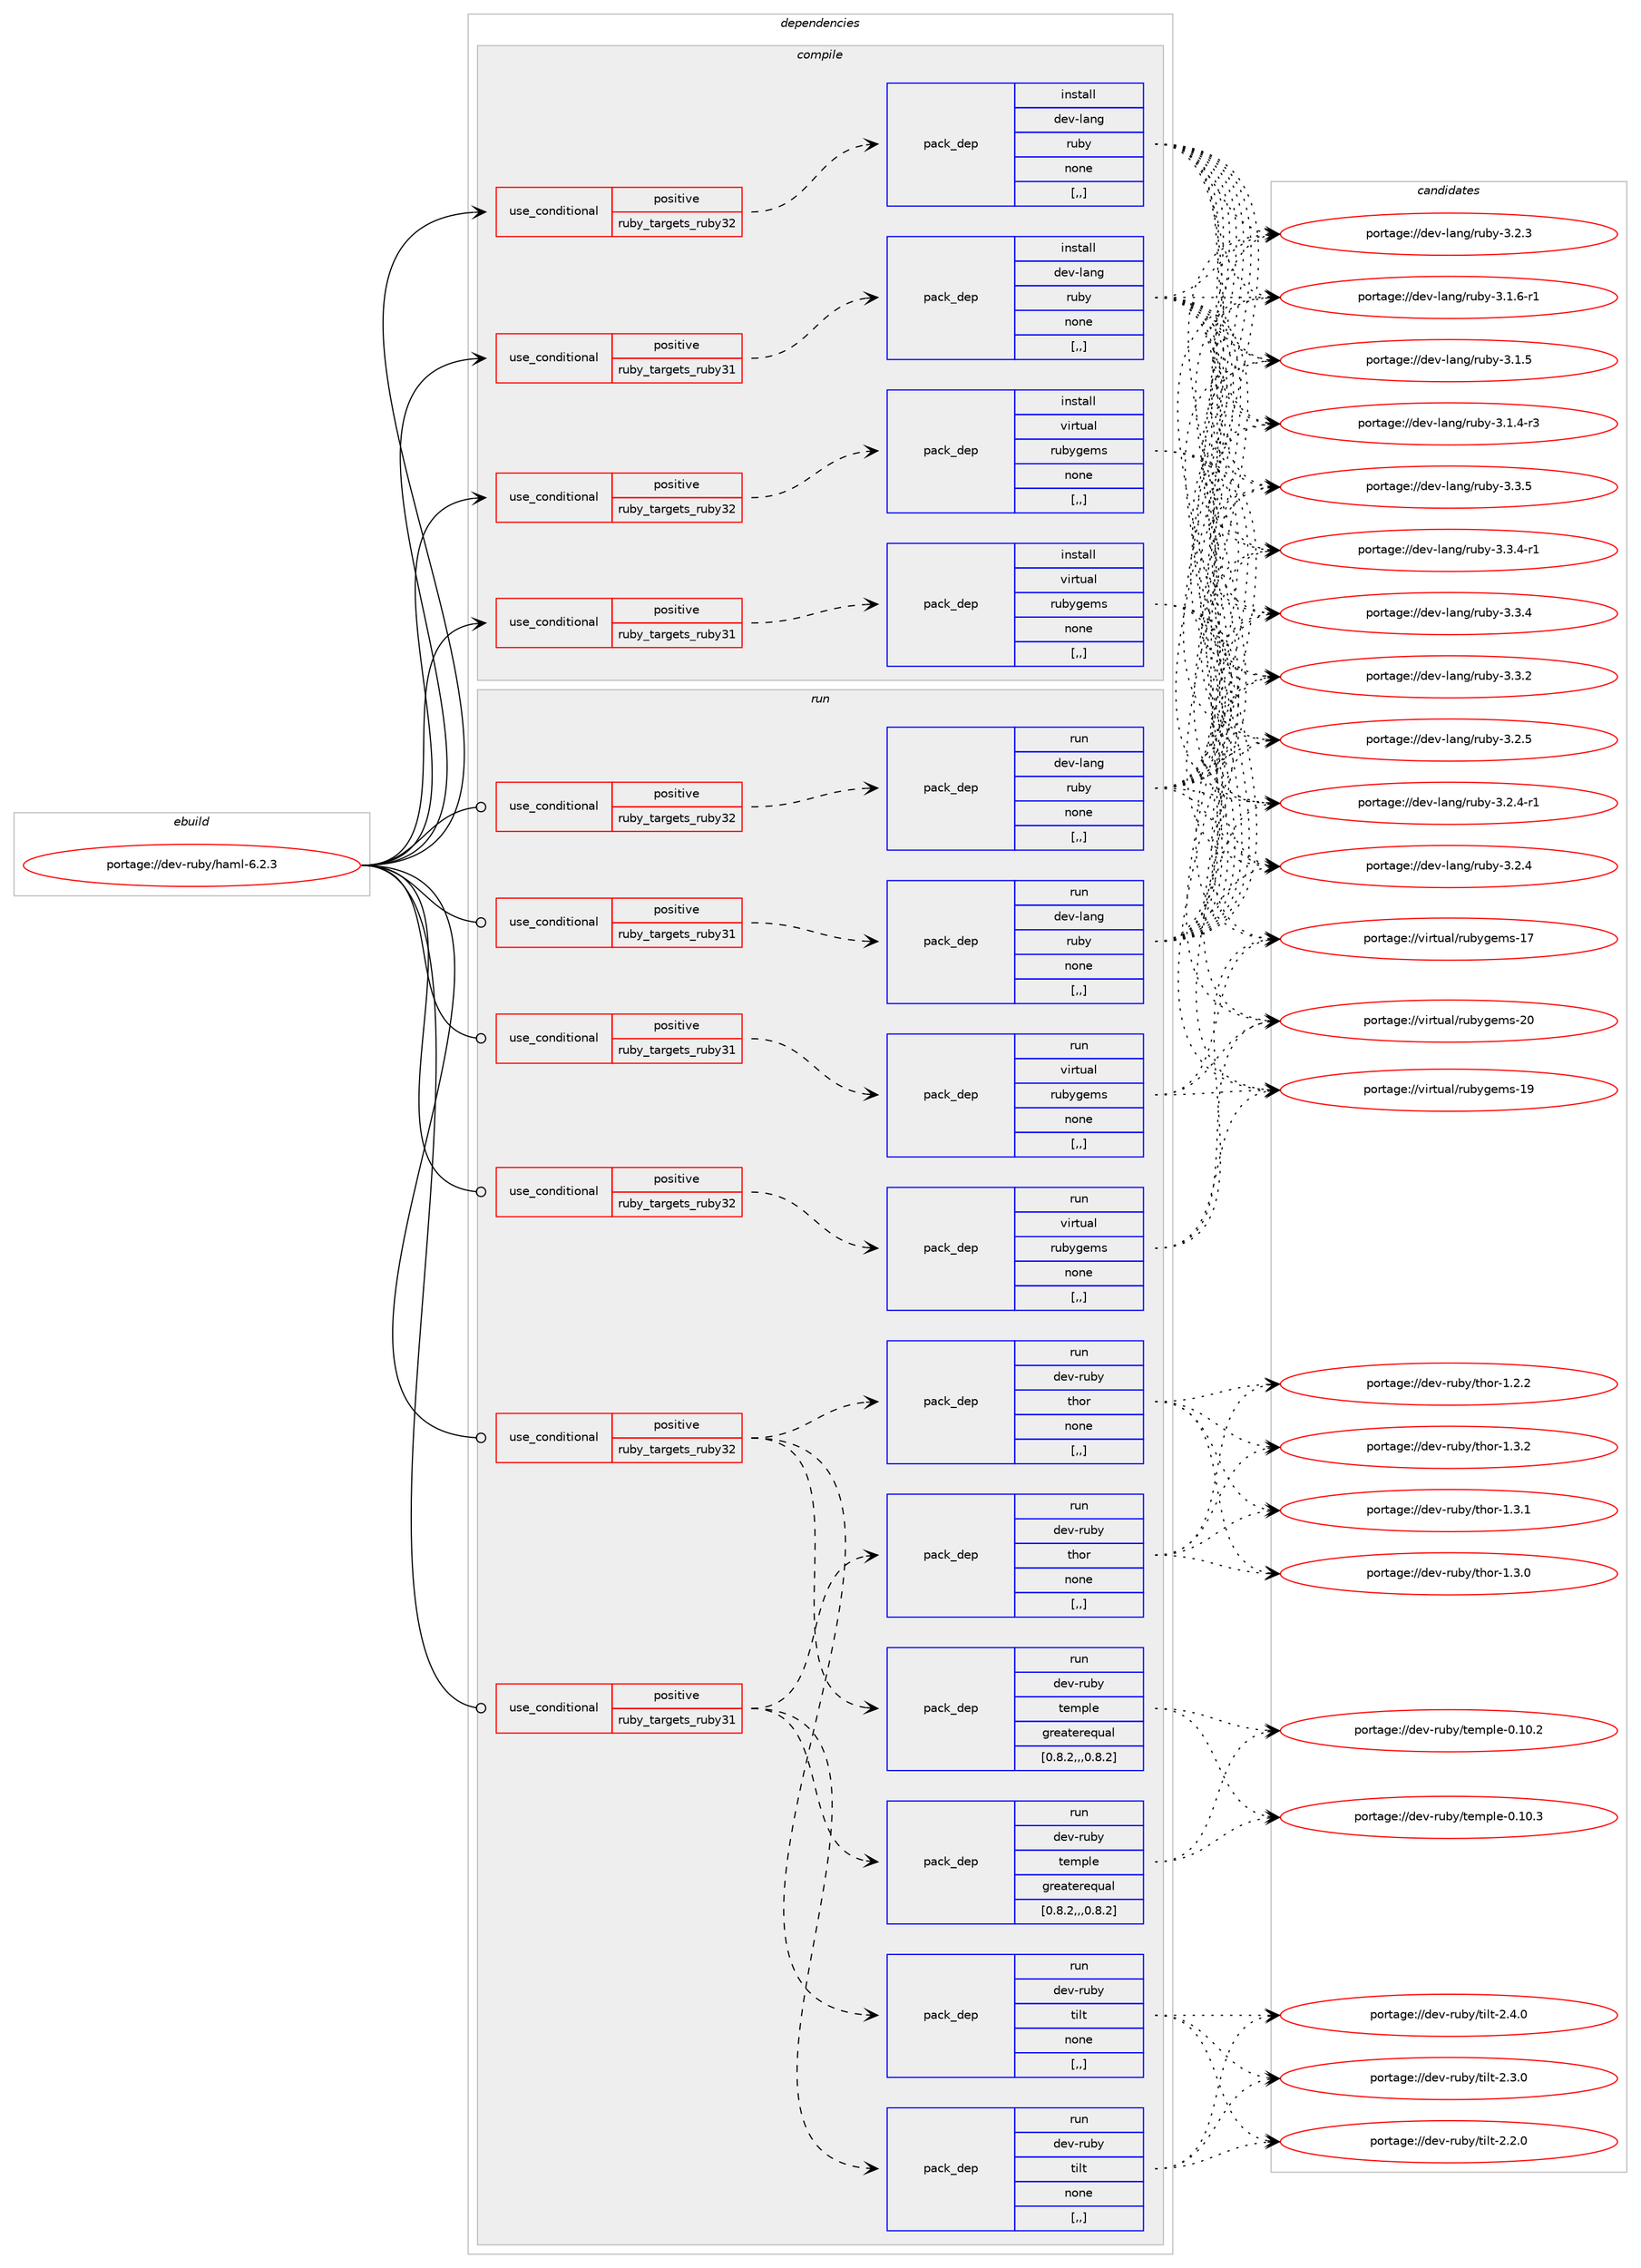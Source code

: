 digraph prolog {

# *************
# Graph options
# *************

newrank=true;
concentrate=true;
compound=true;
graph [rankdir=LR,fontname=Helvetica,fontsize=10,ranksep=1.5];#, ranksep=2.5, nodesep=0.2];
edge  [arrowhead=vee];
node  [fontname=Helvetica,fontsize=10];

# **********
# The ebuild
# **********

subgraph cluster_leftcol {
color=gray;
label=<<i>ebuild</i>>;
id [label="portage://dev-ruby/haml-6.2.3", color=red, width=4, href="../dev-ruby/haml-6.2.3.svg"];
}

# ****************
# The dependencies
# ****************

subgraph cluster_midcol {
color=gray;
label=<<i>dependencies</i>>;
subgraph cluster_compile {
fillcolor="#eeeeee";
style=filled;
label=<<i>compile</i>>;
subgraph cond179459 {
dependency681423 [label=<<TABLE BORDER="0" CELLBORDER="1" CELLSPACING="0" CELLPADDING="4"><TR><TD ROWSPAN="3" CELLPADDING="10">use_conditional</TD></TR><TR><TD>positive</TD></TR><TR><TD>ruby_targets_ruby31</TD></TR></TABLE>>, shape=none, color=red];
subgraph pack497041 {
dependency681424 [label=<<TABLE BORDER="0" CELLBORDER="1" CELLSPACING="0" CELLPADDING="4" WIDTH="220"><TR><TD ROWSPAN="6" CELLPADDING="30">pack_dep</TD></TR><TR><TD WIDTH="110">install</TD></TR><TR><TD>dev-lang</TD></TR><TR><TD>ruby</TD></TR><TR><TD>none</TD></TR><TR><TD>[,,]</TD></TR></TABLE>>, shape=none, color=blue];
}
dependency681423:e -> dependency681424:w [weight=20,style="dashed",arrowhead="vee"];
}
id:e -> dependency681423:w [weight=20,style="solid",arrowhead="vee"];
subgraph cond179460 {
dependency681425 [label=<<TABLE BORDER="0" CELLBORDER="1" CELLSPACING="0" CELLPADDING="4"><TR><TD ROWSPAN="3" CELLPADDING="10">use_conditional</TD></TR><TR><TD>positive</TD></TR><TR><TD>ruby_targets_ruby31</TD></TR></TABLE>>, shape=none, color=red];
subgraph pack497042 {
dependency681426 [label=<<TABLE BORDER="0" CELLBORDER="1" CELLSPACING="0" CELLPADDING="4" WIDTH="220"><TR><TD ROWSPAN="6" CELLPADDING="30">pack_dep</TD></TR><TR><TD WIDTH="110">install</TD></TR><TR><TD>virtual</TD></TR><TR><TD>rubygems</TD></TR><TR><TD>none</TD></TR><TR><TD>[,,]</TD></TR></TABLE>>, shape=none, color=blue];
}
dependency681425:e -> dependency681426:w [weight=20,style="dashed",arrowhead="vee"];
}
id:e -> dependency681425:w [weight=20,style="solid",arrowhead="vee"];
subgraph cond179461 {
dependency681427 [label=<<TABLE BORDER="0" CELLBORDER="1" CELLSPACING="0" CELLPADDING="4"><TR><TD ROWSPAN="3" CELLPADDING="10">use_conditional</TD></TR><TR><TD>positive</TD></TR><TR><TD>ruby_targets_ruby32</TD></TR></TABLE>>, shape=none, color=red];
subgraph pack497043 {
dependency681428 [label=<<TABLE BORDER="0" CELLBORDER="1" CELLSPACING="0" CELLPADDING="4" WIDTH="220"><TR><TD ROWSPAN="6" CELLPADDING="30">pack_dep</TD></TR><TR><TD WIDTH="110">install</TD></TR><TR><TD>dev-lang</TD></TR><TR><TD>ruby</TD></TR><TR><TD>none</TD></TR><TR><TD>[,,]</TD></TR></TABLE>>, shape=none, color=blue];
}
dependency681427:e -> dependency681428:w [weight=20,style="dashed",arrowhead="vee"];
}
id:e -> dependency681427:w [weight=20,style="solid",arrowhead="vee"];
subgraph cond179462 {
dependency681429 [label=<<TABLE BORDER="0" CELLBORDER="1" CELLSPACING="0" CELLPADDING="4"><TR><TD ROWSPAN="3" CELLPADDING="10">use_conditional</TD></TR><TR><TD>positive</TD></TR><TR><TD>ruby_targets_ruby32</TD></TR></TABLE>>, shape=none, color=red];
subgraph pack497044 {
dependency681430 [label=<<TABLE BORDER="0" CELLBORDER="1" CELLSPACING="0" CELLPADDING="4" WIDTH="220"><TR><TD ROWSPAN="6" CELLPADDING="30">pack_dep</TD></TR><TR><TD WIDTH="110">install</TD></TR><TR><TD>virtual</TD></TR><TR><TD>rubygems</TD></TR><TR><TD>none</TD></TR><TR><TD>[,,]</TD></TR></TABLE>>, shape=none, color=blue];
}
dependency681429:e -> dependency681430:w [weight=20,style="dashed",arrowhead="vee"];
}
id:e -> dependency681429:w [weight=20,style="solid",arrowhead="vee"];
}
subgraph cluster_compileandrun {
fillcolor="#eeeeee";
style=filled;
label=<<i>compile and run</i>>;
}
subgraph cluster_run {
fillcolor="#eeeeee";
style=filled;
label=<<i>run</i>>;
subgraph cond179463 {
dependency681431 [label=<<TABLE BORDER="0" CELLBORDER="1" CELLSPACING="0" CELLPADDING="4"><TR><TD ROWSPAN="3" CELLPADDING="10">use_conditional</TD></TR><TR><TD>positive</TD></TR><TR><TD>ruby_targets_ruby31</TD></TR></TABLE>>, shape=none, color=red];
subgraph pack497045 {
dependency681432 [label=<<TABLE BORDER="0" CELLBORDER="1" CELLSPACING="0" CELLPADDING="4" WIDTH="220"><TR><TD ROWSPAN="6" CELLPADDING="30">pack_dep</TD></TR><TR><TD WIDTH="110">run</TD></TR><TR><TD>dev-lang</TD></TR><TR><TD>ruby</TD></TR><TR><TD>none</TD></TR><TR><TD>[,,]</TD></TR></TABLE>>, shape=none, color=blue];
}
dependency681431:e -> dependency681432:w [weight=20,style="dashed",arrowhead="vee"];
}
id:e -> dependency681431:w [weight=20,style="solid",arrowhead="odot"];
subgraph cond179464 {
dependency681433 [label=<<TABLE BORDER="0" CELLBORDER="1" CELLSPACING="0" CELLPADDING="4"><TR><TD ROWSPAN="3" CELLPADDING="10">use_conditional</TD></TR><TR><TD>positive</TD></TR><TR><TD>ruby_targets_ruby31</TD></TR></TABLE>>, shape=none, color=red];
subgraph pack497046 {
dependency681434 [label=<<TABLE BORDER="0" CELLBORDER="1" CELLSPACING="0" CELLPADDING="4" WIDTH="220"><TR><TD ROWSPAN="6" CELLPADDING="30">pack_dep</TD></TR><TR><TD WIDTH="110">run</TD></TR><TR><TD>dev-ruby</TD></TR><TR><TD>temple</TD></TR><TR><TD>greaterequal</TD></TR><TR><TD>[0.8.2,,,0.8.2]</TD></TR></TABLE>>, shape=none, color=blue];
}
dependency681433:e -> dependency681434:w [weight=20,style="dashed",arrowhead="vee"];
subgraph pack497047 {
dependency681435 [label=<<TABLE BORDER="0" CELLBORDER="1" CELLSPACING="0" CELLPADDING="4" WIDTH="220"><TR><TD ROWSPAN="6" CELLPADDING="30">pack_dep</TD></TR><TR><TD WIDTH="110">run</TD></TR><TR><TD>dev-ruby</TD></TR><TR><TD>thor</TD></TR><TR><TD>none</TD></TR><TR><TD>[,,]</TD></TR></TABLE>>, shape=none, color=blue];
}
dependency681433:e -> dependency681435:w [weight=20,style="dashed",arrowhead="vee"];
subgraph pack497048 {
dependency681436 [label=<<TABLE BORDER="0" CELLBORDER="1" CELLSPACING="0" CELLPADDING="4" WIDTH="220"><TR><TD ROWSPAN="6" CELLPADDING="30">pack_dep</TD></TR><TR><TD WIDTH="110">run</TD></TR><TR><TD>dev-ruby</TD></TR><TR><TD>tilt</TD></TR><TR><TD>none</TD></TR><TR><TD>[,,]</TD></TR></TABLE>>, shape=none, color=blue];
}
dependency681433:e -> dependency681436:w [weight=20,style="dashed",arrowhead="vee"];
}
id:e -> dependency681433:w [weight=20,style="solid",arrowhead="odot"];
subgraph cond179465 {
dependency681437 [label=<<TABLE BORDER="0" CELLBORDER="1" CELLSPACING="0" CELLPADDING="4"><TR><TD ROWSPAN="3" CELLPADDING="10">use_conditional</TD></TR><TR><TD>positive</TD></TR><TR><TD>ruby_targets_ruby31</TD></TR></TABLE>>, shape=none, color=red];
subgraph pack497049 {
dependency681438 [label=<<TABLE BORDER="0" CELLBORDER="1" CELLSPACING="0" CELLPADDING="4" WIDTH="220"><TR><TD ROWSPAN="6" CELLPADDING="30">pack_dep</TD></TR><TR><TD WIDTH="110">run</TD></TR><TR><TD>virtual</TD></TR><TR><TD>rubygems</TD></TR><TR><TD>none</TD></TR><TR><TD>[,,]</TD></TR></TABLE>>, shape=none, color=blue];
}
dependency681437:e -> dependency681438:w [weight=20,style="dashed",arrowhead="vee"];
}
id:e -> dependency681437:w [weight=20,style="solid",arrowhead="odot"];
subgraph cond179466 {
dependency681439 [label=<<TABLE BORDER="0" CELLBORDER="1" CELLSPACING="0" CELLPADDING="4"><TR><TD ROWSPAN="3" CELLPADDING="10">use_conditional</TD></TR><TR><TD>positive</TD></TR><TR><TD>ruby_targets_ruby32</TD></TR></TABLE>>, shape=none, color=red];
subgraph pack497050 {
dependency681440 [label=<<TABLE BORDER="0" CELLBORDER="1" CELLSPACING="0" CELLPADDING="4" WIDTH="220"><TR><TD ROWSPAN="6" CELLPADDING="30">pack_dep</TD></TR><TR><TD WIDTH="110">run</TD></TR><TR><TD>dev-lang</TD></TR><TR><TD>ruby</TD></TR><TR><TD>none</TD></TR><TR><TD>[,,]</TD></TR></TABLE>>, shape=none, color=blue];
}
dependency681439:e -> dependency681440:w [weight=20,style="dashed",arrowhead="vee"];
}
id:e -> dependency681439:w [weight=20,style="solid",arrowhead="odot"];
subgraph cond179467 {
dependency681441 [label=<<TABLE BORDER="0" CELLBORDER="1" CELLSPACING="0" CELLPADDING="4"><TR><TD ROWSPAN="3" CELLPADDING="10">use_conditional</TD></TR><TR><TD>positive</TD></TR><TR><TD>ruby_targets_ruby32</TD></TR></TABLE>>, shape=none, color=red];
subgraph pack497051 {
dependency681442 [label=<<TABLE BORDER="0" CELLBORDER="1" CELLSPACING="0" CELLPADDING="4" WIDTH="220"><TR><TD ROWSPAN="6" CELLPADDING="30">pack_dep</TD></TR><TR><TD WIDTH="110">run</TD></TR><TR><TD>dev-ruby</TD></TR><TR><TD>temple</TD></TR><TR><TD>greaterequal</TD></TR><TR><TD>[0.8.2,,,0.8.2]</TD></TR></TABLE>>, shape=none, color=blue];
}
dependency681441:e -> dependency681442:w [weight=20,style="dashed",arrowhead="vee"];
subgraph pack497052 {
dependency681443 [label=<<TABLE BORDER="0" CELLBORDER="1" CELLSPACING="0" CELLPADDING="4" WIDTH="220"><TR><TD ROWSPAN="6" CELLPADDING="30">pack_dep</TD></TR><TR><TD WIDTH="110">run</TD></TR><TR><TD>dev-ruby</TD></TR><TR><TD>thor</TD></TR><TR><TD>none</TD></TR><TR><TD>[,,]</TD></TR></TABLE>>, shape=none, color=blue];
}
dependency681441:e -> dependency681443:w [weight=20,style="dashed",arrowhead="vee"];
subgraph pack497053 {
dependency681444 [label=<<TABLE BORDER="0" CELLBORDER="1" CELLSPACING="0" CELLPADDING="4" WIDTH="220"><TR><TD ROWSPAN="6" CELLPADDING="30">pack_dep</TD></TR><TR><TD WIDTH="110">run</TD></TR><TR><TD>dev-ruby</TD></TR><TR><TD>tilt</TD></TR><TR><TD>none</TD></TR><TR><TD>[,,]</TD></TR></TABLE>>, shape=none, color=blue];
}
dependency681441:e -> dependency681444:w [weight=20,style="dashed",arrowhead="vee"];
}
id:e -> dependency681441:w [weight=20,style="solid",arrowhead="odot"];
subgraph cond179468 {
dependency681445 [label=<<TABLE BORDER="0" CELLBORDER="1" CELLSPACING="0" CELLPADDING="4"><TR><TD ROWSPAN="3" CELLPADDING="10">use_conditional</TD></TR><TR><TD>positive</TD></TR><TR><TD>ruby_targets_ruby32</TD></TR></TABLE>>, shape=none, color=red];
subgraph pack497054 {
dependency681446 [label=<<TABLE BORDER="0" CELLBORDER="1" CELLSPACING="0" CELLPADDING="4" WIDTH="220"><TR><TD ROWSPAN="6" CELLPADDING="30">pack_dep</TD></TR><TR><TD WIDTH="110">run</TD></TR><TR><TD>virtual</TD></TR><TR><TD>rubygems</TD></TR><TR><TD>none</TD></TR><TR><TD>[,,]</TD></TR></TABLE>>, shape=none, color=blue];
}
dependency681445:e -> dependency681446:w [weight=20,style="dashed",arrowhead="vee"];
}
id:e -> dependency681445:w [weight=20,style="solid",arrowhead="odot"];
}
}

# **************
# The candidates
# **************

subgraph cluster_choices {
rank=same;
color=gray;
label=<<i>candidates</i>>;

subgraph choice497041 {
color=black;
nodesep=1;
choice10010111845108971101034711411798121455146514653 [label="portage://dev-lang/ruby-3.3.5", color=red, width=4,href="../dev-lang/ruby-3.3.5.svg"];
choice100101118451089711010347114117981214551465146524511449 [label="portage://dev-lang/ruby-3.3.4-r1", color=red, width=4,href="../dev-lang/ruby-3.3.4-r1.svg"];
choice10010111845108971101034711411798121455146514652 [label="portage://dev-lang/ruby-3.3.4", color=red, width=4,href="../dev-lang/ruby-3.3.4.svg"];
choice10010111845108971101034711411798121455146514650 [label="portage://dev-lang/ruby-3.3.2", color=red, width=4,href="../dev-lang/ruby-3.3.2.svg"];
choice10010111845108971101034711411798121455146504653 [label="portage://dev-lang/ruby-3.2.5", color=red, width=4,href="../dev-lang/ruby-3.2.5.svg"];
choice100101118451089711010347114117981214551465046524511449 [label="portage://dev-lang/ruby-3.2.4-r1", color=red, width=4,href="../dev-lang/ruby-3.2.4-r1.svg"];
choice10010111845108971101034711411798121455146504652 [label="portage://dev-lang/ruby-3.2.4", color=red, width=4,href="../dev-lang/ruby-3.2.4.svg"];
choice10010111845108971101034711411798121455146504651 [label="portage://dev-lang/ruby-3.2.3", color=red, width=4,href="../dev-lang/ruby-3.2.3.svg"];
choice100101118451089711010347114117981214551464946544511449 [label="portage://dev-lang/ruby-3.1.6-r1", color=red, width=4,href="../dev-lang/ruby-3.1.6-r1.svg"];
choice10010111845108971101034711411798121455146494653 [label="portage://dev-lang/ruby-3.1.5", color=red, width=4,href="../dev-lang/ruby-3.1.5.svg"];
choice100101118451089711010347114117981214551464946524511451 [label="portage://dev-lang/ruby-3.1.4-r3", color=red, width=4,href="../dev-lang/ruby-3.1.4-r3.svg"];
dependency681424:e -> choice10010111845108971101034711411798121455146514653:w [style=dotted,weight="100"];
dependency681424:e -> choice100101118451089711010347114117981214551465146524511449:w [style=dotted,weight="100"];
dependency681424:e -> choice10010111845108971101034711411798121455146514652:w [style=dotted,weight="100"];
dependency681424:e -> choice10010111845108971101034711411798121455146514650:w [style=dotted,weight="100"];
dependency681424:e -> choice10010111845108971101034711411798121455146504653:w [style=dotted,weight="100"];
dependency681424:e -> choice100101118451089711010347114117981214551465046524511449:w [style=dotted,weight="100"];
dependency681424:e -> choice10010111845108971101034711411798121455146504652:w [style=dotted,weight="100"];
dependency681424:e -> choice10010111845108971101034711411798121455146504651:w [style=dotted,weight="100"];
dependency681424:e -> choice100101118451089711010347114117981214551464946544511449:w [style=dotted,weight="100"];
dependency681424:e -> choice10010111845108971101034711411798121455146494653:w [style=dotted,weight="100"];
dependency681424:e -> choice100101118451089711010347114117981214551464946524511451:w [style=dotted,weight="100"];
}
subgraph choice497042 {
color=black;
nodesep=1;
choice118105114116117971084711411798121103101109115455048 [label="portage://virtual/rubygems-20", color=red, width=4,href="../virtual/rubygems-20.svg"];
choice118105114116117971084711411798121103101109115454957 [label="portage://virtual/rubygems-19", color=red, width=4,href="../virtual/rubygems-19.svg"];
choice118105114116117971084711411798121103101109115454955 [label="portage://virtual/rubygems-17", color=red, width=4,href="../virtual/rubygems-17.svg"];
dependency681426:e -> choice118105114116117971084711411798121103101109115455048:w [style=dotted,weight="100"];
dependency681426:e -> choice118105114116117971084711411798121103101109115454957:w [style=dotted,weight="100"];
dependency681426:e -> choice118105114116117971084711411798121103101109115454955:w [style=dotted,weight="100"];
}
subgraph choice497043 {
color=black;
nodesep=1;
choice10010111845108971101034711411798121455146514653 [label="portage://dev-lang/ruby-3.3.5", color=red, width=4,href="../dev-lang/ruby-3.3.5.svg"];
choice100101118451089711010347114117981214551465146524511449 [label="portage://dev-lang/ruby-3.3.4-r1", color=red, width=4,href="../dev-lang/ruby-3.3.4-r1.svg"];
choice10010111845108971101034711411798121455146514652 [label="portage://dev-lang/ruby-3.3.4", color=red, width=4,href="../dev-lang/ruby-3.3.4.svg"];
choice10010111845108971101034711411798121455146514650 [label="portage://dev-lang/ruby-3.3.2", color=red, width=4,href="../dev-lang/ruby-3.3.2.svg"];
choice10010111845108971101034711411798121455146504653 [label="portage://dev-lang/ruby-3.2.5", color=red, width=4,href="../dev-lang/ruby-3.2.5.svg"];
choice100101118451089711010347114117981214551465046524511449 [label="portage://dev-lang/ruby-3.2.4-r1", color=red, width=4,href="../dev-lang/ruby-3.2.4-r1.svg"];
choice10010111845108971101034711411798121455146504652 [label="portage://dev-lang/ruby-3.2.4", color=red, width=4,href="../dev-lang/ruby-3.2.4.svg"];
choice10010111845108971101034711411798121455146504651 [label="portage://dev-lang/ruby-3.2.3", color=red, width=4,href="../dev-lang/ruby-3.2.3.svg"];
choice100101118451089711010347114117981214551464946544511449 [label="portage://dev-lang/ruby-3.1.6-r1", color=red, width=4,href="../dev-lang/ruby-3.1.6-r1.svg"];
choice10010111845108971101034711411798121455146494653 [label="portage://dev-lang/ruby-3.1.5", color=red, width=4,href="../dev-lang/ruby-3.1.5.svg"];
choice100101118451089711010347114117981214551464946524511451 [label="portage://dev-lang/ruby-3.1.4-r3", color=red, width=4,href="../dev-lang/ruby-3.1.4-r3.svg"];
dependency681428:e -> choice10010111845108971101034711411798121455146514653:w [style=dotted,weight="100"];
dependency681428:e -> choice100101118451089711010347114117981214551465146524511449:w [style=dotted,weight="100"];
dependency681428:e -> choice10010111845108971101034711411798121455146514652:w [style=dotted,weight="100"];
dependency681428:e -> choice10010111845108971101034711411798121455146514650:w [style=dotted,weight="100"];
dependency681428:e -> choice10010111845108971101034711411798121455146504653:w [style=dotted,weight="100"];
dependency681428:e -> choice100101118451089711010347114117981214551465046524511449:w [style=dotted,weight="100"];
dependency681428:e -> choice10010111845108971101034711411798121455146504652:w [style=dotted,weight="100"];
dependency681428:e -> choice10010111845108971101034711411798121455146504651:w [style=dotted,weight="100"];
dependency681428:e -> choice100101118451089711010347114117981214551464946544511449:w [style=dotted,weight="100"];
dependency681428:e -> choice10010111845108971101034711411798121455146494653:w [style=dotted,weight="100"];
dependency681428:e -> choice100101118451089711010347114117981214551464946524511451:w [style=dotted,weight="100"];
}
subgraph choice497044 {
color=black;
nodesep=1;
choice118105114116117971084711411798121103101109115455048 [label="portage://virtual/rubygems-20", color=red, width=4,href="../virtual/rubygems-20.svg"];
choice118105114116117971084711411798121103101109115454957 [label="portage://virtual/rubygems-19", color=red, width=4,href="../virtual/rubygems-19.svg"];
choice118105114116117971084711411798121103101109115454955 [label="portage://virtual/rubygems-17", color=red, width=4,href="../virtual/rubygems-17.svg"];
dependency681430:e -> choice118105114116117971084711411798121103101109115455048:w [style=dotted,weight="100"];
dependency681430:e -> choice118105114116117971084711411798121103101109115454957:w [style=dotted,weight="100"];
dependency681430:e -> choice118105114116117971084711411798121103101109115454955:w [style=dotted,weight="100"];
}
subgraph choice497045 {
color=black;
nodesep=1;
choice10010111845108971101034711411798121455146514653 [label="portage://dev-lang/ruby-3.3.5", color=red, width=4,href="../dev-lang/ruby-3.3.5.svg"];
choice100101118451089711010347114117981214551465146524511449 [label="portage://dev-lang/ruby-3.3.4-r1", color=red, width=4,href="../dev-lang/ruby-3.3.4-r1.svg"];
choice10010111845108971101034711411798121455146514652 [label="portage://dev-lang/ruby-3.3.4", color=red, width=4,href="../dev-lang/ruby-3.3.4.svg"];
choice10010111845108971101034711411798121455146514650 [label="portage://dev-lang/ruby-3.3.2", color=red, width=4,href="../dev-lang/ruby-3.3.2.svg"];
choice10010111845108971101034711411798121455146504653 [label="portage://dev-lang/ruby-3.2.5", color=red, width=4,href="../dev-lang/ruby-3.2.5.svg"];
choice100101118451089711010347114117981214551465046524511449 [label="portage://dev-lang/ruby-3.2.4-r1", color=red, width=4,href="../dev-lang/ruby-3.2.4-r1.svg"];
choice10010111845108971101034711411798121455146504652 [label="portage://dev-lang/ruby-3.2.4", color=red, width=4,href="../dev-lang/ruby-3.2.4.svg"];
choice10010111845108971101034711411798121455146504651 [label="portage://dev-lang/ruby-3.2.3", color=red, width=4,href="../dev-lang/ruby-3.2.3.svg"];
choice100101118451089711010347114117981214551464946544511449 [label="portage://dev-lang/ruby-3.1.6-r1", color=red, width=4,href="../dev-lang/ruby-3.1.6-r1.svg"];
choice10010111845108971101034711411798121455146494653 [label="portage://dev-lang/ruby-3.1.5", color=red, width=4,href="../dev-lang/ruby-3.1.5.svg"];
choice100101118451089711010347114117981214551464946524511451 [label="portage://dev-lang/ruby-3.1.4-r3", color=red, width=4,href="../dev-lang/ruby-3.1.4-r3.svg"];
dependency681432:e -> choice10010111845108971101034711411798121455146514653:w [style=dotted,weight="100"];
dependency681432:e -> choice100101118451089711010347114117981214551465146524511449:w [style=dotted,weight="100"];
dependency681432:e -> choice10010111845108971101034711411798121455146514652:w [style=dotted,weight="100"];
dependency681432:e -> choice10010111845108971101034711411798121455146514650:w [style=dotted,weight="100"];
dependency681432:e -> choice10010111845108971101034711411798121455146504653:w [style=dotted,weight="100"];
dependency681432:e -> choice100101118451089711010347114117981214551465046524511449:w [style=dotted,weight="100"];
dependency681432:e -> choice10010111845108971101034711411798121455146504652:w [style=dotted,weight="100"];
dependency681432:e -> choice10010111845108971101034711411798121455146504651:w [style=dotted,weight="100"];
dependency681432:e -> choice100101118451089711010347114117981214551464946544511449:w [style=dotted,weight="100"];
dependency681432:e -> choice10010111845108971101034711411798121455146494653:w [style=dotted,weight="100"];
dependency681432:e -> choice100101118451089711010347114117981214551464946524511451:w [style=dotted,weight="100"];
}
subgraph choice497046 {
color=black;
nodesep=1;
choice10010111845114117981214711610110911210810145484649484651 [label="portage://dev-ruby/temple-0.10.3", color=red, width=4,href="../dev-ruby/temple-0.10.3.svg"];
choice10010111845114117981214711610110911210810145484649484650 [label="portage://dev-ruby/temple-0.10.2", color=red, width=4,href="../dev-ruby/temple-0.10.2.svg"];
dependency681434:e -> choice10010111845114117981214711610110911210810145484649484651:w [style=dotted,weight="100"];
dependency681434:e -> choice10010111845114117981214711610110911210810145484649484650:w [style=dotted,weight="100"];
}
subgraph choice497047 {
color=black;
nodesep=1;
choice100101118451141179812147116104111114454946514650 [label="portage://dev-ruby/thor-1.3.2", color=red, width=4,href="../dev-ruby/thor-1.3.2.svg"];
choice100101118451141179812147116104111114454946514649 [label="portage://dev-ruby/thor-1.3.1", color=red, width=4,href="../dev-ruby/thor-1.3.1.svg"];
choice100101118451141179812147116104111114454946514648 [label="portage://dev-ruby/thor-1.3.0", color=red, width=4,href="../dev-ruby/thor-1.3.0.svg"];
choice100101118451141179812147116104111114454946504650 [label="portage://dev-ruby/thor-1.2.2", color=red, width=4,href="../dev-ruby/thor-1.2.2.svg"];
dependency681435:e -> choice100101118451141179812147116104111114454946514650:w [style=dotted,weight="100"];
dependency681435:e -> choice100101118451141179812147116104111114454946514649:w [style=dotted,weight="100"];
dependency681435:e -> choice100101118451141179812147116104111114454946514648:w [style=dotted,weight="100"];
dependency681435:e -> choice100101118451141179812147116104111114454946504650:w [style=dotted,weight="100"];
}
subgraph choice497048 {
color=black;
nodesep=1;
choice100101118451141179812147116105108116455046524648 [label="portage://dev-ruby/tilt-2.4.0", color=red, width=4,href="../dev-ruby/tilt-2.4.0.svg"];
choice100101118451141179812147116105108116455046514648 [label="portage://dev-ruby/tilt-2.3.0", color=red, width=4,href="../dev-ruby/tilt-2.3.0.svg"];
choice100101118451141179812147116105108116455046504648 [label="portage://dev-ruby/tilt-2.2.0", color=red, width=4,href="../dev-ruby/tilt-2.2.0.svg"];
dependency681436:e -> choice100101118451141179812147116105108116455046524648:w [style=dotted,weight="100"];
dependency681436:e -> choice100101118451141179812147116105108116455046514648:w [style=dotted,weight="100"];
dependency681436:e -> choice100101118451141179812147116105108116455046504648:w [style=dotted,weight="100"];
}
subgraph choice497049 {
color=black;
nodesep=1;
choice118105114116117971084711411798121103101109115455048 [label="portage://virtual/rubygems-20", color=red, width=4,href="../virtual/rubygems-20.svg"];
choice118105114116117971084711411798121103101109115454957 [label="portage://virtual/rubygems-19", color=red, width=4,href="../virtual/rubygems-19.svg"];
choice118105114116117971084711411798121103101109115454955 [label="portage://virtual/rubygems-17", color=red, width=4,href="../virtual/rubygems-17.svg"];
dependency681438:e -> choice118105114116117971084711411798121103101109115455048:w [style=dotted,weight="100"];
dependency681438:e -> choice118105114116117971084711411798121103101109115454957:w [style=dotted,weight="100"];
dependency681438:e -> choice118105114116117971084711411798121103101109115454955:w [style=dotted,weight="100"];
}
subgraph choice497050 {
color=black;
nodesep=1;
choice10010111845108971101034711411798121455146514653 [label="portage://dev-lang/ruby-3.3.5", color=red, width=4,href="../dev-lang/ruby-3.3.5.svg"];
choice100101118451089711010347114117981214551465146524511449 [label="portage://dev-lang/ruby-3.3.4-r1", color=red, width=4,href="../dev-lang/ruby-3.3.4-r1.svg"];
choice10010111845108971101034711411798121455146514652 [label="portage://dev-lang/ruby-3.3.4", color=red, width=4,href="../dev-lang/ruby-3.3.4.svg"];
choice10010111845108971101034711411798121455146514650 [label="portage://dev-lang/ruby-3.3.2", color=red, width=4,href="../dev-lang/ruby-3.3.2.svg"];
choice10010111845108971101034711411798121455146504653 [label="portage://dev-lang/ruby-3.2.5", color=red, width=4,href="../dev-lang/ruby-3.2.5.svg"];
choice100101118451089711010347114117981214551465046524511449 [label="portage://dev-lang/ruby-3.2.4-r1", color=red, width=4,href="../dev-lang/ruby-3.2.4-r1.svg"];
choice10010111845108971101034711411798121455146504652 [label="portage://dev-lang/ruby-3.2.4", color=red, width=4,href="../dev-lang/ruby-3.2.4.svg"];
choice10010111845108971101034711411798121455146504651 [label="portage://dev-lang/ruby-3.2.3", color=red, width=4,href="../dev-lang/ruby-3.2.3.svg"];
choice100101118451089711010347114117981214551464946544511449 [label="portage://dev-lang/ruby-3.1.6-r1", color=red, width=4,href="../dev-lang/ruby-3.1.6-r1.svg"];
choice10010111845108971101034711411798121455146494653 [label="portage://dev-lang/ruby-3.1.5", color=red, width=4,href="../dev-lang/ruby-3.1.5.svg"];
choice100101118451089711010347114117981214551464946524511451 [label="portage://dev-lang/ruby-3.1.4-r3", color=red, width=4,href="../dev-lang/ruby-3.1.4-r3.svg"];
dependency681440:e -> choice10010111845108971101034711411798121455146514653:w [style=dotted,weight="100"];
dependency681440:e -> choice100101118451089711010347114117981214551465146524511449:w [style=dotted,weight="100"];
dependency681440:e -> choice10010111845108971101034711411798121455146514652:w [style=dotted,weight="100"];
dependency681440:e -> choice10010111845108971101034711411798121455146514650:w [style=dotted,weight="100"];
dependency681440:e -> choice10010111845108971101034711411798121455146504653:w [style=dotted,weight="100"];
dependency681440:e -> choice100101118451089711010347114117981214551465046524511449:w [style=dotted,weight="100"];
dependency681440:e -> choice10010111845108971101034711411798121455146504652:w [style=dotted,weight="100"];
dependency681440:e -> choice10010111845108971101034711411798121455146504651:w [style=dotted,weight="100"];
dependency681440:e -> choice100101118451089711010347114117981214551464946544511449:w [style=dotted,weight="100"];
dependency681440:e -> choice10010111845108971101034711411798121455146494653:w [style=dotted,weight="100"];
dependency681440:e -> choice100101118451089711010347114117981214551464946524511451:w [style=dotted,weight="100"];
}
subgraph choice497051 {
color=black;
nodesep=1;
choice10010111845114117981214711610110911210810145484649484651 [label="portage://dev-ruby/temple-0.10.3", color=red, width=4,href="../dev-ruby/temple-0.10.3.svg"];
choice10010111845114117981214711610110911210810145484649484650 [label="portage://dev-ruby/temple-0.10.2", color=red, width=4,href="../dev-ruby/temple-0.10.2.svg"];
dependency681442:e -> choice10010111845114117981214711610110911210810145484649484651:w [style=dotted,weight="100"];
dependency681442:e -> choice10010111845114117981214711610110911210810145484649484650:w [style=dotted,weight="100"];
}
subgraph choice497052 {
color=black;
nodesep=1;
choice100101118451141179812147116104111114454946514650 [label="portage://dev-ruby/thor-1.3.2", color=red, width=4,href="../dev-ruby/thor-1.3.2.svg"];
choice100101118451141179812147116104111114454946514649 [label="portage://dev-ruby/thor-1.3.1", color=red, width=4,href="../dev-ruby/thor-1.3.1.svg"];
choice100101118451141179812147116104111114454946514648 [label="portage://dev-ruby/thor-1.3.0", color=red, width=4,href="../dev-ruby/thor-1.3.0.svg"];
choice100101118451141179812147116104111114454946504650 [label="portage://dev-ruby/thor-1.2.2", color=red, width=4,href="../dev-ruby/thor-1.2.2.svg"];
dependency681443:e -> choice100101118451141179812147116104111114454946514650:w [style=dotted,weight="100"];
dependency681443:e -> choice100101118451141179812147116104111114454946514649:w [style=dotted,weight="100"];
dependency681443:e -> choice100101118451141179812147116104111114454946514648:w [style=dotted,weight="100"];
dependency681443:e -> choice100101118451141179812147116104111114454946504650:w [style=dotted,weight="100"];
}
subgraph choice497053 {
color=black;
nodesep=1;
choice100101118451141179812147116105108116455046524648 [label="portage://dev-ruby/tilt-2.4.0", color=red, width=4,href="../dev-ruby/tilt-2.4.0.svg"];
choice100101118451141179812147116105108116455046514648 [label="portage://dev-ruby/tilt-2.3.0", color=red, width=4,href="../dev-ruby/tilt-2.3.0.svg"];
choice100101118451141179812147116105108116455046504648 [label="portage://dev-ruby/tilt-2.2.0", color=red, width=4,href="../dev-ruby/tilt-2.2.0.svg"];
dependency681444:e -> choice100101118451141179812147116105108116455046524648:w [style=dotted,weight="100"];
dependency681444:e -> choice100101118451141179812147116105108116455046514648:w [style=dotted,weight="100"];
dependency681444:e -> choice100101118451141179812147116105108116455046504648:w [style=dotted,weight="100"];
}
subgraph choice497054 {
color=black;
nodesep=1;
choice118105114116117971084711411798121103101109115455048 [label="portage://virtual/rubygems-20", color=red, width=4,href="../virtual/rubygems-20.svg"];
choice118105114116117971084711411798121103101109115454957 [label="portage://virtual/rubygems-19", color=red, width=4,href="../virtual/rubygems-19.svg"];
choice118105114116117971084711411798121103101109115454955 [label="portage://virtual/rubygems-17", color=red, width=4,href="../virtual/rubygems-17.svg"];
dependency681446:e -> choice118105114116117971084711411798121103101109115455048:w [style=dotted,weight="100"];
dependency681446:e -> choice118105114116117971084711411798121103101109115454957:w [style=dotted,weight="100"];
dependency681446:e -> choice118105114116117971084711411798121103101109115454955:w [style=dotted,weight="100"];
}
}

}
